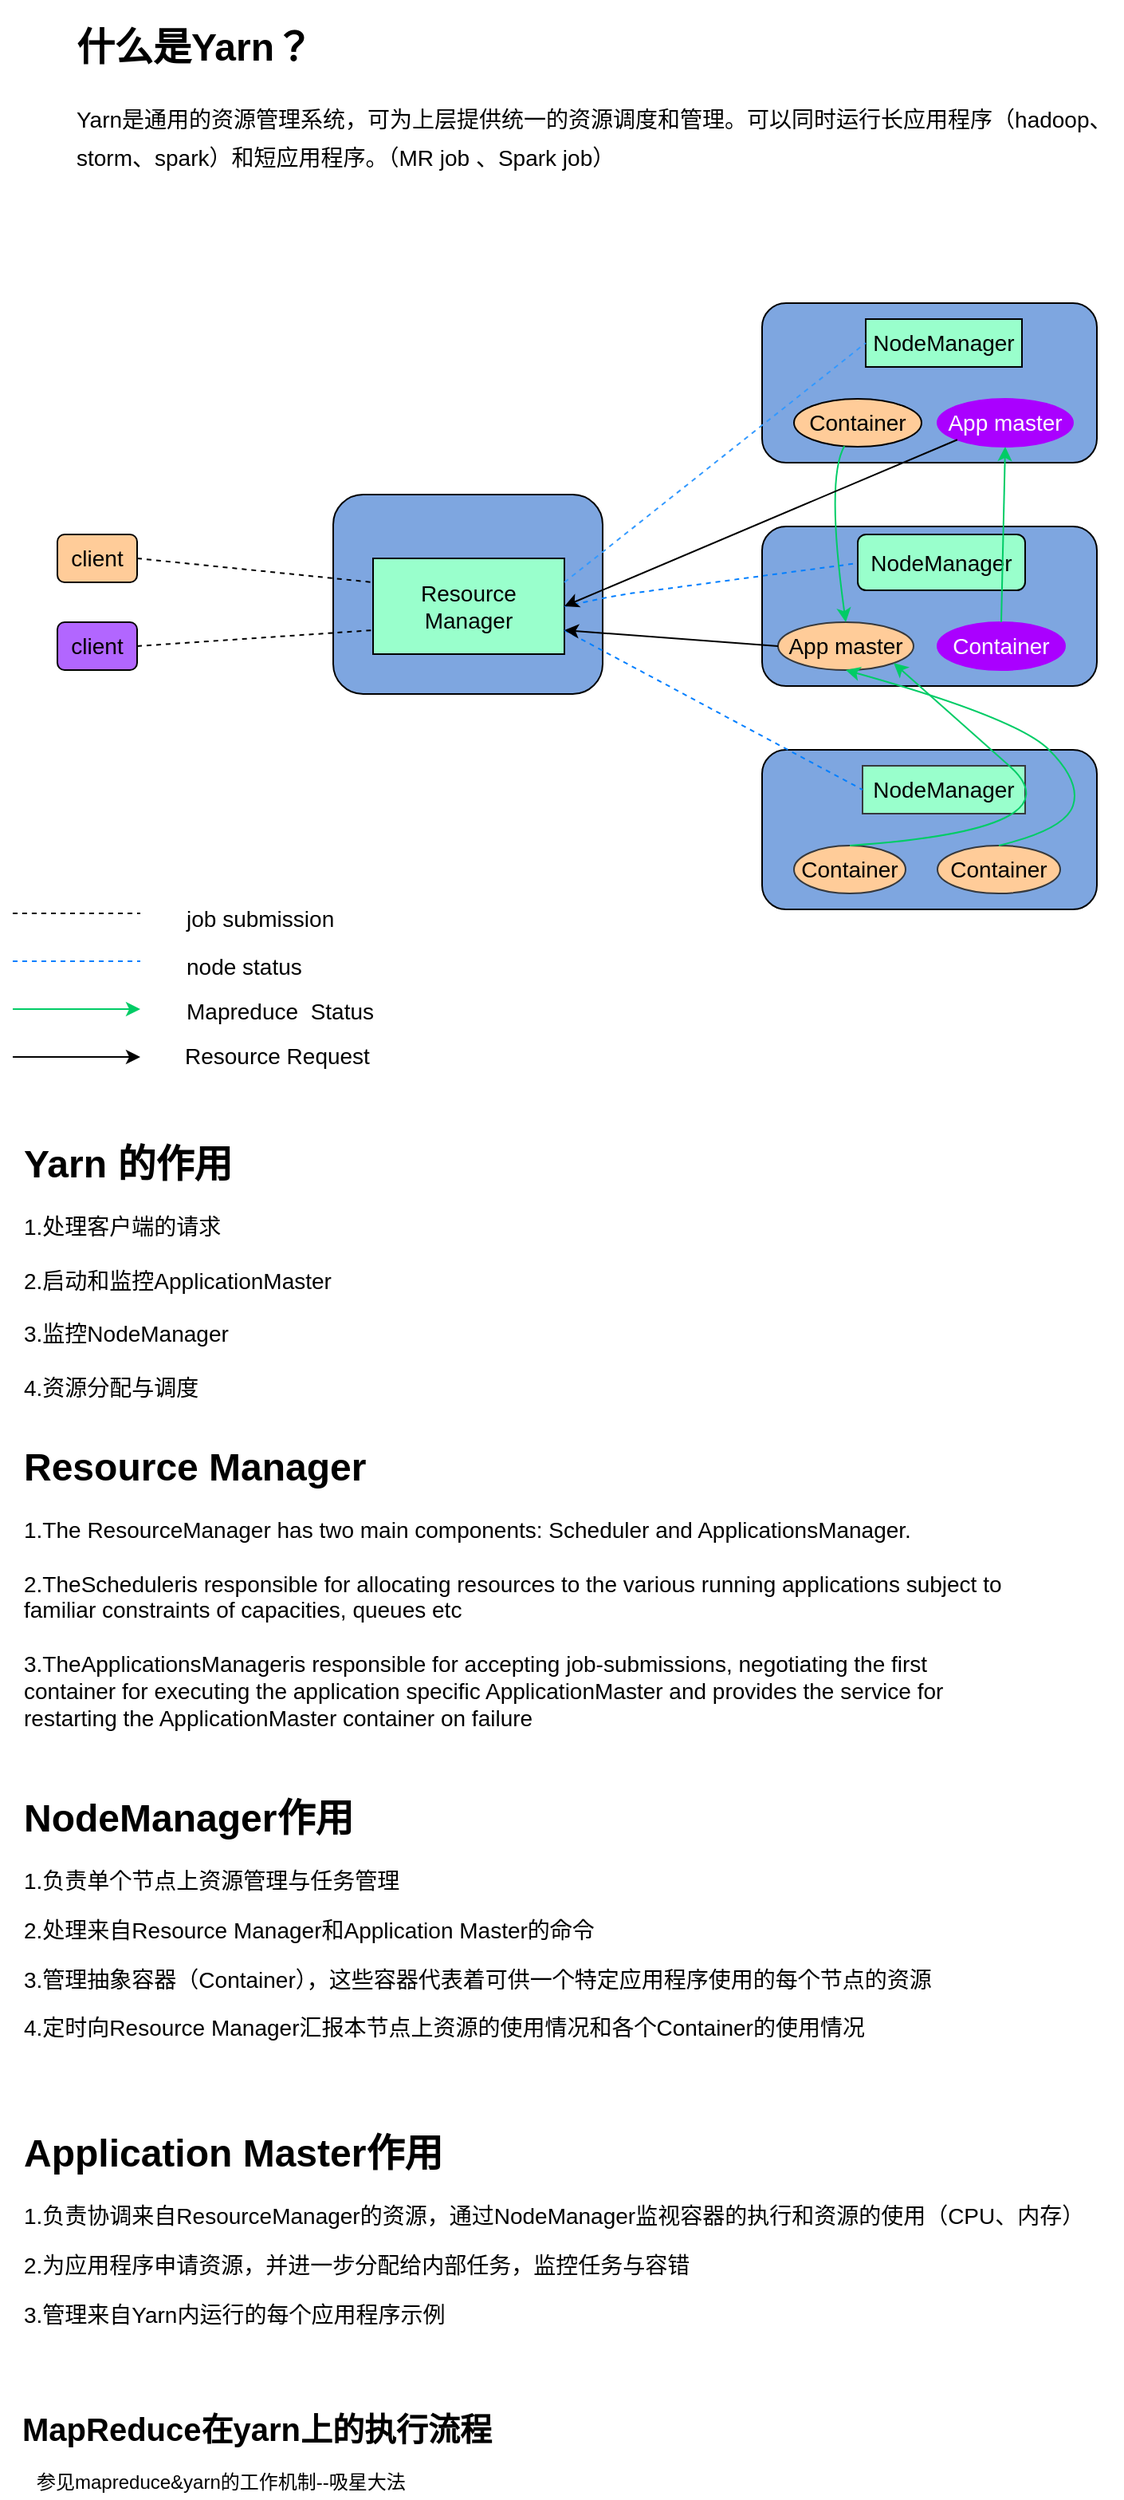 <mxfile version="17.5.0" type="github">
  <diagram id="4PPFMvnAlbt91ipsisOH" name="Page-1">
    <mxGraphModel dx="1422" dy="762" grid="1" gridSize="10" guides="1" tooltips="1" connect="1" arrows="1" fold="1" page="1" pageScale="1" pageWidth="827" pageHeight="1169" math="0" shadow="0">
      <root>
        <mxCell id="0" />
        <mxCell id="1" parent="0" />
        <mxCell id="XV9Jc8bat2Wmq9Yo5ypH-1" value="client&lt;br style=&quot;font-size: 14px;&quot;&gt;" style="rounded=1;whiteSpace=wrap;html=1;fillColor=#FFCC99;fontSize=14;" vertex="1" parent="1">
          <mxGeometry x="93" y="685" width="50" height="30" as="geometry" />
        </mxCell>
        <mxCell id="XV9Jc8bat2Wmq9Yo5ypH-2" value="client" style="rounded=1;whiteSpace=wrap;html=1;fillColor=#B266FF;fontSize=14;" vertex="1" parent="1">
          <mxGeometry x="93" y="740" width="50" height="30" as="geometry" />
        </mxCell>
        <mxCell id="XV9Jc8bat2Wmq9Yo5ypH-3" value="" style="rounded=1;whiteSpace=wrap;html=1;fillColor=#7EA6E0;fontSize=14;" vertex="1" parent="1">
          <mxGeometry x="266" y="660" width="169" height="125" as="geometry" />
        </mxCell>
        <mxCell id="XV9Jc8bat2Wmq9Yo5ypH-4" value="" style="rounded=1;whiteSpace=wrap;html=1;fillColor=#7EA6E0;fontSize=14;" vertex="1" parent="1">
          <mxGeometry x="535" y="540" width="210" height="100" as="geometry" />
        </mxCell>
        <mxCell id="XV9Jc8bat2Wmq9Yo5ypH-5" value="NodeManager&lt;br style=&quot;font-size: 14px;&quot;&gt;" style="rounded=0;whiteSpace=wrap;html=1;fillColor=#99FFCC;fontSize=14;" vertex="1" parent="1">
          <mxGeometry x="600" y="550" width="98" height="30" as="geometry" />
        </mxCell>
        <mxCell id="XV9Jc8bat2Wmq9Yo5ypH-6" value="Container" style="ellipse;whiteSpace=wrap;html=1;fillColor=#FFCC99;fontSize=14;" vertex="1" parent="1">
          <mxGeometry x="555" y="600" width="80" height="30" as="geometry" />
        </mxCell>
        <mxCell id="XV9Jc8bat2Wmq9Yo5ypH-7" value="App master" style="ellipse;whiteSpace=wrap;html=1;fillColor=#aa00ff;strokeColor=#aa00ff;fontColor=#ffffff;fontSize=14;" vertex="1" parent="1">
          <mxGeometry x="645" y="600" width="85" height="30" as="geometry" />
        </mxCell>
        <mxCell id="XV9Jc8bat2Wmq9Yo5ypH-8" value="&lt;span style=&quot;font-size: 14px;&quot;&gt;Resource Manager&lt;/span&gt;" style="rounded=0;whiteSpace=wrap;html=1;fillColor=#99FFCC;fontSize=14;" vertex="1" parent="1">
          <mxGeometry x="291" y="700" width="120" height="60" as="geometry" />
        </mxCell>
        <mxCell id="XV9Jc8bat2Wmq9Yo5ypH-9" value="" style="rounded=1;whiteSpace=wrap;html=1;fillColor=#7EA6E0;fontSize=14;" vertex="1" parent="1">
          <mxGeometry x="535" y="680" width="210" height="100" as="geometry" />
        </mxCell>
        <mxCell id="XV9Jc8bat2Wmq9Yo5ypH-10" value="" style="rounded=1;whiteSpace=wrap;html=1;fillColor=#7EA6E0;fontSize=14;" vertex="1" parent="1">
          <mxGeometry x="535" y="820" width="210" height="100" as="geometry" />
        </mxCell>
        <mxCell id="XV9Jc8bat2Wmq9Yo5ypH-11" value="NodeManager" style="rounded=1;whiteSpace=wrap;html=1;fillColor=#99FFCC;fontSize=14;" vertex="1" parent="1">
          <mxGeometry x="595" y="685" width="105" height="35" as="geometry" />
        </mxCell>
        <mxCell id="XV9Jc8bat2Wmq9Yo5ypH-12" value="App master" style="ellipse;whiteSpace=wrap;html=1;fillColor=#ffcc99;strokeColor=#36393d;fontSize=14;" vertex="1" parent="1">
          <mxGeometry x="545" y="740" width="85" height="30" as="geometry" />
        </mxCell>
        <mxCell id="XV9Jc8bat2Wmq9Yo5ypH-13" value="Container" style="ellipse;whiteSpace=wrap;html=1;fillColor=#aa00ff;strokeColor=#aa00ff;fontColor=#ffffff;fontSize=14;" vertex="1" parent="1">
          <mxGeometry x="645" y="740" width="80" height="30" as="geometry" />
        </mxCell>
        <mxCell id="XV9Jc8bat2Wmq9Yo5ypH-14" value="NodeManager" style="rounded=0;whiteSpace=wrap;html=1;fillColor=#99FFCC;strokeColor=#36393d;fontSize=14;" vertex="1" parent="1">
          <mxGeometry x="598" y="830" width="102" height="30" as="geometry" />
        </mxCell>
        <mxCell id="XV9Jc8bat2Wmq9Yo5ypH-15" value="Container" style="ellipse;whiteSpace=wrap;html=1;fillColor=#ffcc99;strokeColor=#36393d;fontSize=14;" vertex="1" parent="1">
          <mxGeometry x="555" y="880" width="70" height="30" as="geometry" />
        </mxCell>
        <mxCell id="XV9Jc8bat2Wmq9Yo5ypH-16" value="Container" style="ellipse;whiteSpace=wrap;html=1;fillColor=#ffcc99;strokeColor=#36393d;fontSize=14;" vertex="1" parent="1">
          <mxGeometry x="645" y="880" width="77" height="30" as="geometry" />
        </mxCell>
        <mxCell id="XV9Jc8bat2Wmq9Yo5ypH-17" value="" style="endArrow=none;dashed=1;html=1;exitX=1;exitY=0.5;strokeColor=#007FFF;fontSize=14;" edge="1" parent="1" source="XV9Jc8bat2Wmq9Yo5ypH-8">
          <mxGeometry width="50" height="50" relative="1" as="geometry">
            <mxPoint x="465" y="735" as="sourcePoint" />
            <mxPoint x="595" y="703" as="targetPoint" />
            <Array as="points">
              <mxPoint x="445" y="723" />
            </Array>
          </mxGeometry>
        </mxCell>
        <mxCell id="XV9Jc8bat2Wmq9Yo5ypH-18" value="" style="endArrow=none;dashed=1;html=1;entryX=0;entryY=0.5;exitX=1;exitY=0.75;strokeColor=#007FFF;fontSize=14;" edge="1" parent="1" source="XV9Jc8bat2Wmq9Yo5ypH-8" target="XV9Jc8bat2Wmq9Yo5ypH-14">
          <mxGeometry width="50" height="50" relative="1" as="geometry">
            <mxPoint x="436" y="795" as="sourcePoint" />
            <mxPoint x="486" y="745" as="targetPoint" />
          </mxGeometry>
        </mxCell>
        <mxCell id="XV9Jc8bat2Wmq9Yo5ypH-19" value="" style="endArrow=none;dashed=1;html=1;entryX=0;entryY=0.5;exitX=1;exitY=0.25;fillColor=#ffcccc;strokeColor=#3399FF;fontSize=14;" edge="1" parent="1" source="XV9Jc8bat2Wmq9Yo5ypH-8" target="XV9Jc8bat2Wmq9Yo5ypH-5">
          <mxGeometry width="50" height="50" relative="1" as="geometry">
            <mxPoint x="465" y="630" as="sourcePoint" />
            <mxPoint x="515" y="580" as="targetPoint" />
          </mxGeometry>
        </mxCell>
        <mxCell id="XV9Jc8bat2Wmq9Yo5ypH-20" value="" style="endArrow=none;dashed=1;html=1;strokeColor=#007FFF;" edge="1" parent="1">
          <mxGeometry width="50" height="50" relative="1" as="geometry">
            <mxPoint x="65" y="952.5" as="sourcePoint" />
            <mxPoint x="145" y="952.5" as="targetPoint" />
          </mxGeometry>
        </mxCell>
        <mxCell id="XV9Jc8bat2Wmq9Yo5ypH-21" value="" style="endArrow=none;dashed=1;html=1;strokeColor=#000000;entryX=0;entryY=0.25;exitX=1;exitY=0.5;fontSize=14;" edge="1" parent="1" source="XV9Jc8bat2Wmq9Yo5ypH-1" target="XV9Jc8bat2Wmq9Yo5ypH-8">
          <mxGeometry width="50" height="50" relative="1" as="geometry">
            <mxPoint x="55" y="1060" as="sourcePoint" />
            <mxPoint x="105" y="1010" as="targetPoint" />
          </mxGeometry>
        </mxCell>
        <mxCell id="XV9Jc8bat2Wmq9Yo5ypH-22" value="" style="endArrow=none;dashed=1;html=1;strokeColor=#000000;entryX=0;entryY=0.75;exitX=1;exitY=0.5;fontSize=14;" edge="1" parent="1" source="XV9Jc8bat2Wmq9Yo5ypH-2" target="XV9Jc8bat2Wmq9Yo5ypH-8">
          <mxGeometry width="50" height="50" relative="1" as="geometry">
            <mxPoint x="55" y="1060" as="sourcePoint" />
            <mxPoint x="105" y="1010" as="targetPoint" />
          </mxGeometry>
        </mxCell>
        <mxCell id="XV9Jc8bat2Wmq9Yo5ypH-23" value="" style="endArrow=none;dashed=1;html=1;strokeColor=#000000;" edge="1" parent="1">
          <mxGeometry width="50" height="50" relative="1" as="geometry">
            <mxPoint x="65" y="922.5" as="sourcePoint" />
            <mxPoint x="145" y="922.5" as="targetPoint" />
            <Array as="points">
              <mxPoint x="75" y="922.5" />
              <mxPoint x="105" y="922.5" />
            </Array>
          </mxGeometry>
        </mxCell>
        <mxCell id="XV9Jc8bat2Wmq9Yo5ypH-24" value="job submission&lt;br style=&quot;font-size: 14px;&quot;&gt;&lt;br style=&quot;font-size: 14px;&quot;&gt;" style="text;html=1;resizable=0;points=[];autosize=1;align=left;verticalAlign=top;spacingTop=-4;fontSize=14;" vertex="1" parent="1">
          <mxGeometry x="172" y="914.5" width="100" height="30" as="geometry" />
        </mxCell>
        <mxCell id="XV9Jc8bat2Wmq9Yo5ypH-25" value="node status" style="text;html=1;resizable=0;points=[];autosize=1;align=left;verticalAlign=top;spacingTop=-4;fontSize=14;" vertex="1" parent="1">
          <mxGeometry x="172" y="944.5" width="80" height="20" as="geometry" />
        </mxCell>
        <mxCell id="XV9Jc8bat2Wmq9Yo5ypH-26" value="" style="curved=1;endArrow=classic;html=1;strokeColor=#00CC66;entryX=1;entryY=1;exitX=0.5;exitY=0;fontSize=14;" edge="1" parent="1" source="XV9Jc8bat2Wmq9Yo5ypH-15" target="XV9Jc8bat2Wmq9Yo5ypH-12">
          <mxGeometry width="50" height="50" relative="1" as="geometry">
            <mxPoint x="65" y="1070" as="sourcePoint" />
            <mxPoint x="115" y="1020" as="targetPoint" />
            <Array as="points">
              <mxPoint x="735" y="870" />
              <mxPoint x="645" y="790" />
            </Array>
          </mxGeometry>
        </mxCell>
        <mxCell id="XV9Jc8bat2Wmq9Yo5ypH-27" value="" style="curved=1;endArrow=classic;html=1;strokeColor=#00CC66;entryX=0.5;entryY=0;fontSize=14;" edge="1" parent="1" source="XV9Jc8bat2Wmq9Yo5ypH-6" target="XV9Jc8bat2Wmq9Yo5ypH-12">
          <mxGeometry width="50" height="50" relative="1" as="geometry">
            <mxPoint x="65" y="1070" as="sourcePoint" />
            <mxPoint x="235" y="1030" as="targetPoint" />
            <Array as="points">
              <mxPoint x="575" y="650" />
            </Array>
          </mxGeometry>
        </mxCell>
        <mxCell id="XV9Jc8bat2Wmq9Yo5ypH-28" value="" style="curved=1;endArrow=classic;html=1;strokeColor=#00CC66;entryX=0.5;entryY=1;exitX=0.5;exitY=0;fontSize=14;" edge="1" parent="1" source="XV9Jc8bat2Wmq9Yo5ypH-16" target="XV9Jc8bat2Wmq9Yo5ypH-12">
          <mxGeometry width="50" height="50" relative="1" as="geometry">
            <mxPoint x="385" y="1040" as="sourcePoint" />
            <mxPoint x="435" y="990" as="targetPoint" />
            <Array as="points">
              <mxPoint x="725" y="870" />
              <mxPoint x="735" y="840" />
              <mxPoint x="695" y="800" />
            </Array>
          </mxGeometry>
        </mxCell>
        <mxCell id="XV9Jc8bat2Wmq9Yo5ypH-29" value="" style="curved=1;endArrow=classic;html=1;strokeColor=#00CC66;entryX=0.5;entryY=1;exitX=0.5;exitY=0;fontSize=14;" edge="1" parent="1" source="XV9Jc8bat2Wmq9Yo5ypH-13" target="XV9Jc8bat2Wmq9Yo5ypH-7">
          <mxGeometry width="50" height="50" relative="1" as="geometry">
            <mxPoint x="445" y="930" as="sourcePoint" />
            <mxPoint x="495" y="880" as="targetPoint" />
            <Array as="points" />
          </mxGeometry>
        </mxCell>
        <mxCell id="XV9Jc8bat2Wmq9Yo5ypH-30" value="" style="endArrow=classic;html=1;strokeColor=#00CC66;" edge="1" parent="1">
          <mxGeometry width="50" height="50" relative="1" as="geometry">
            <mxPoint x="65" y="982.5" as="sourcePoint" />
            <mxPoint x="145" y="982.5" as="targetPoint" />
          </mxGeometry>
        </mxCell>
        <mxCell id="XV9Jc8bat2Wmq9Yo5ypH-31" value="Mapreduce&amp;nbsp; Status" style="text;html=1;resizable=0;points=[];autosize=1;align=left;verticalAlign=top;spacingTop=-4;fontSize=14;" vertex="1" parent="1">
          <mxGeometry x="172" y="972.5" width="120" height="20" as="geometry" />
        </mxCell>
        <mxCell id="XV9Jc8bat2Wmq9Yo5ypH-32" value="" style="endArrow=classic;html=1;strokeColor=#000000;entryX=1;entryY=0.5;exitX=0;exitY=1;fontSize=14;" edge="1" parent="1" source="XV9Jc8bat2Wmq9Yo5ypH-7" target="XV9Jc8bat2Wmq9Yo5ypH-8">
          <mxGeometry width="50" height="50" relative="1" as="geometry">
            <mxPoint x="385" y="870" as="sourcePoint" />
            <mxPoint x="425" y="830" as="targetPoint" />
          </mxGeometry>
        </mxCell>
        <mxCell id="XV9Jc8bat2Wmq9Yo5ypH-33" value="" style="endArrow=classic;html=1;strokeColor=#000000;entryX=1;entryY=0.75;exitX=0;exitY=0.5;fontSize=14;" edge="1" parent="1" source="XV9Jc8bat2Wmq9Yo5ypH-12" target="XV9Jc8bat2Wmq9Yo5ypH-8">
          <mxGeometry width="50" height="50" relative="1" as="geometry">
            <mxPoint x="444" y="809" as="sourcePoint" />
            <mxPoint x="232" y="951" as="targetPoint" />
          </mxGeometry>
        </mxCell>
        <mxCell id="XV9Jc8bat2Wmq9Yo5ypH-34" value="" style="endArrow=classic;html=1;strokeColor=#000000;" edge="1" parent="1">
          <mxGeometry width="50" height="50" relative="1" as="geometry">
            <mxPoint x="65" y="1012.5" as="sourcePoint" />
            <mxPoint x="145" y="1012.5" as="targetPoint" />
          </mxGeometry>
        </mxCell>
        <mxCell id="XV9Jc8bat2Wmq9Yo5ypH-35" value="Resource Request&lt;br style=&quot;font-size: 14px;&quot;&gt;&lt;br style=&quot;font-size: 14px;&quot;&gt;" style="text;html=1;resizable=0;points=[];autosize=1;align=left;verticalAlign=top;spacingTop=-4;fontSize=14;" vertex="1" parent="1">
          <mxGeometry x="171" y="1000.5" width="120" height="30" as="geometry" />
        </mxCell>
        <mxCell id="XV9Jc8bat2Wmq9Yo5ypH-36" value="&lt;h1&gt;Yarn 的作用&lt;/h1&gt;&lt;div style=&quot;font-size: 14px&quot;&gt;&lt;font style=&quot;font-size: 14px&quot;&gt;1.处理客户端的请求&lt;/font&gt;&lt;/div&gt;&lt;div style=&quot;font-size: 14px&quot;&gt;&lt;font style=&quot;font-size: 14px&quot;&gt;&lt;br&gt;&lt;/font&gt;&lt;/div&gt;&lt;div style=&quot;font-size: 14px&quot;&gt;&lt;font style=&quot;font-size: 14px&quot;&gt;2.启动和监控ApplicationMaster&lt;/font&gt;&lt;/div&gt;&lt;div style=&quot;font-size: 14px&quot;&gt;&lt;font style=&quot;font-size: 14px&quot;&gt;&lt;br&gt;&lt;/font&gt;&lt;/div&gt;&lt;div style=&quot;font-size: 14px&quot;&gt;&lt;font style=&quot;font-size: 14px&quot;&gt;3.监控NodeManager&lt;/font&gt;&lt;/div&gt;&lt;div style=&quot;font-size: 14px&quot;&gt;&lt;font style=&quot;font-size: 14px&quot;&gt;&lt;br&gt;&lt;/font&gt;&lt;/div&gt;&lt;div style=&quot;font-size: 14px&quot;&gt;&lt;font style=&quot;font-size: 14px&quot;&gt;4.资源分配与调度&lt;/font&gt;&lt;/div&gt;" style="text;html=1;strokeColor=none;fillColor=none;spacing=5;spacingTop=-20;whiteSpace=wrap;overflow=hidden;rounded=0;" vertex="1" parent="1">
          <mxGeometry x="67" y="1060" width="483" height="170" as="geometry" />
        </mxCell>
        <mxCell id="XV9Jc8bat2Wmq9Yo5ypH-37" value="&lt;h1 style=&quot;font-size: 24px&quot;&gt;什么是Yarn？&lt;br&gt;&lt;/h1&gt;&lt;div&gt;&lt;span style=&quot;font-size: 14px&quot;&gt;Yarn是通用的资源管理系统，可为上层提供统一的资源调度和管理。可以同时运行长应用程序（hadoop、storm、spark）和短应用程序。（MR job 、Spark job）&lt;/span&gt;&lt;/div&gt;&lt;br&gt;&lt;div&gt;&lt;br&gt;&lt;/div&gt;" style="text;html=1;strokeColor=none;fillColor=none;spacing=5;spacingTop=-20;whiteSpace=wrap;overflow=hidden;rounded=0;fontSize=20;" vertex="1" parent="1">
          <mxGeometry x="100" y="360" width="661" height="120" as="geometry" />
        </mxCell>
        <mxCell id="XV9Jc8bat2Wmq9Yo5ypH-38" value="&lt;h1 style=&quot;font-size: 24px&quot;&gt;NodeManager作用&lt;/h1&gt;&lt;p&gt;1.负责单个节点上资源管理与任务管理&lt;/p&gt;&lt;p&gt;2.处理来自Resource Manager和Application Master的命令&lt;/p&gt;&lt;p&gt;3.管理抽象容器（Container），这些容器代表着可供一个特定应用程序使用的每个节点的资源&lt;/p&gt;&lt;p&gt;4.定时向Resource Manager汇报本节点上资源的使用情况和各个Container的使用情况&lt;/p&gt;" style="text;html=1;strokeColor=none;fillColor=none;spacing=5;spacingTop=-20;whiteSpace=wrap;overflow=hidden;rounded=0;fontSize=14;" vertex="1" parent="1">
          <mxGeometry x="67" y="1470" width="623" height="160" as="geometry" />
        </mxCell>
        <mxCell id="XV9Jc8bat2Wmq9Yo5ypH-39" value="&lt;h1 style=&quot;font-size: 24px&quot;&gt;Resource Manager&lt;/h1&gt;&lt;p&gt;&lt;/p&gt;&lt;div&gt;&lt;span&gt;1.The ResourceManager has two main components: Scheduler and ApplicationsManager.&lt;/span&gt;&lt;/div&gt;&lt;div&gt;&lt;span&gt;&lt;br&gt;&lt;/span&gt;&lt;/div&gt;&lt;div&gt;&lt;span&gt;2.The&lt;/span&gt;&lt;span&gt;Scheduler&lt;/span&gt;&lt;span&gt;is responsible for allocating resources to the various running applications subject to familiar constraints of capacities, queues etc&lt;/span&gt;&lt;br&gt;&lt;/div&gt;&lt;div&gt;&lt;br&gt;&lt;/div&gt;&lt;span&gt;3.The&lt;/span&gt;&lt;span&gt;ApplicationsManager&lt;/span&gt;&lt;span&gt;is responsible for accepting job-submissions, negotiating the first container for executing the application specific ApplicationMaster and provides the service for restarting the ApplicationMaster container on failure&lt;/span&gt;&lt;div&gt;&lt;span&gt;&lt;br&gt;&lt;/span&gt;&lt;/div&gt;" style="text;html=1;strokeColor=none;fillColor=none;spacing=5;spacingTop=-20;whiteSpace=wrap;overflow=hidden;rounded=0;fontSize=14;" vertex="1" parent="1">
          <mxGeometry x="67" y="1250" width="633" height="200" as="geometry" />
        </mxCell>
        <mxCell id="XV9Jc8bat2Wmq9Yo5ypH-40" value="&lt;h1 style=&quot;font-size: 24px&quot;&gt;Application Master作用&lt;/h1&gt;&lt;p&gt;1.负责协调来自ResourceManager的资源，通过NodeManager监视容器的执行和资源的使用（CPU、内存）&lt;/p&gt;&lt;p&gt;2.为应用程序申请资源，并进一步分配给内部任务，监控任务与容错&lt;/p&gt;&lt;p&gt;3.管理来自Yarn内运行的每个应用程序示例&lt;/p&gt;" style="text;html=1;strokeColor=none;fillColor=none;spacing=5;spacingTop=-20;whiteSpace=wrap;overflow=hidden;rounded=0;fontSize=14;" vertex="1" parent="1">
          <mxGeometry x="67" y="1680" width="683" height="130" as="geometry" />
        </mxCell>
        <mxCell id="XV9Jc8bat2Wmq9Yo5ypH-41" value="&lt;b&gt;&lt;font style=&quot;font-size: 20px&quot;&gt;MapReduce在yarn上的执行流程&lt;/font&gt;&lt;/b&gt;" style="text;html=1;resizable=0;points=[];autosize=1;align=left;verticalAlign=top;spacingTop=-4;" vertex="1" parent="1">
          <mxGeometry x="68.5" y="1858" width="310" height="20" as="geometry" />
        </mxCell>
        <mxCell id="XV9Jc8bat2Wmq9Yo5ypH-42" value="参见mapreduce&amp;amp;yarn的工作机制--吸星大法" style="text;html=1;resizable=0;points=[];autosize=1;align=left;verticalAlign=top;spacingTop=-4;" vertex="1" parent="1">
          <mxGeometry x="78" y="1896" width="250" height="20" as="geometry" />
        </mxCell>
      </root>
    </mxGraphModel>
  </diagram>
</mxfile>
